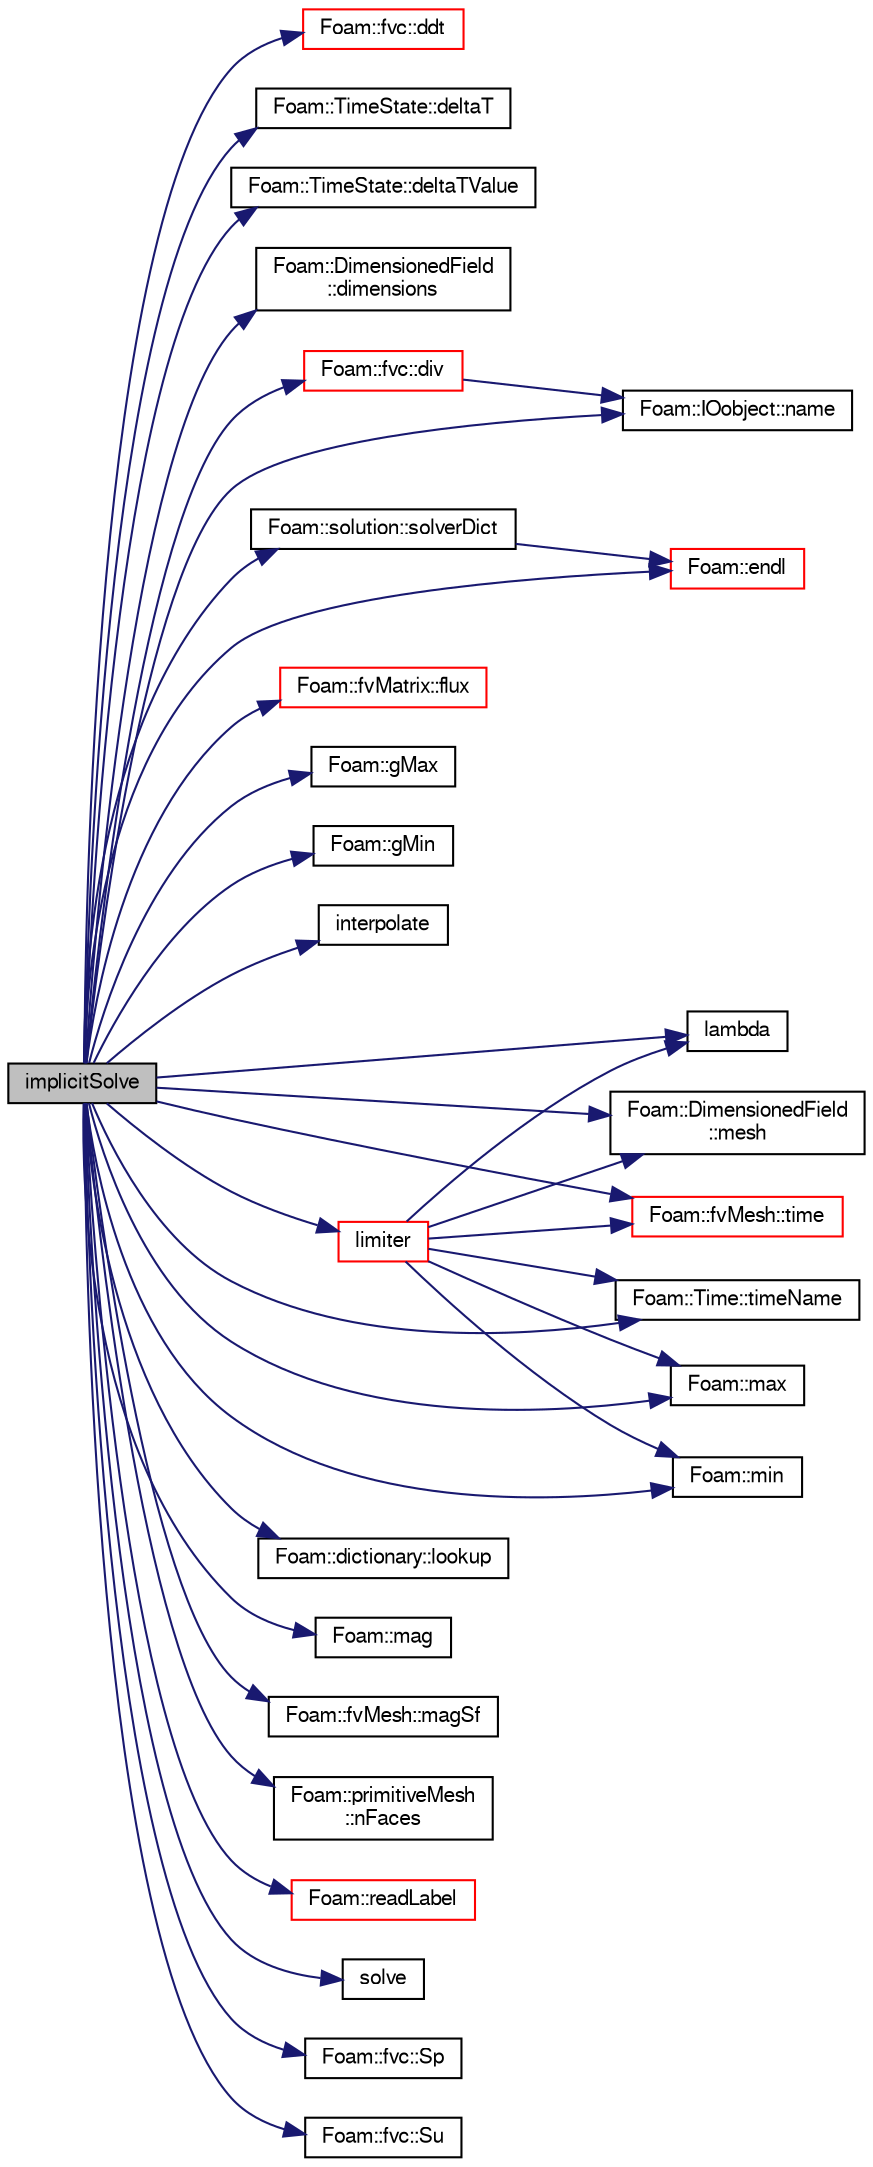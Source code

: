 digraph "implicitSolve"
{
  bgcolor="transparent";
  edge [fontname="FreeSans",fontsize="10",labelfontname="FreeSans",labelfontsize="10"];
  node [fontname="FreeSans",fontsize="10",shape=record];
  rankdir="LR";
  Node1 [label="implicitSolve",height=0.2,width=0.4,color="black", fillcolor="grey75", style="filled" fontcolor="black"];
  Node1 -> Node2 [color="midnightblue",fontsize="10",style="solid",fontname="FreeSans"];
  Node2 [label="Foam::fvc::ddt",height=0.2,width=0.4,color="red",URL="$a10271.html#a5dc871206ab86042756c8ccfdc5797ad"];
  Node1 -> Node3 [color="midnightblue",fontsize="10",style="solid",fontname="FreeSans"];
  Node3 [label="Foam::TimeState::deltaT",height=0.2,width=0.4,color="black",URL="$a02542.html#ab8414d012e25a94a0a5efdcfe14167e8",tooltip="Return time step. "];
  Node1 -> Node4 [color="midnightblue",fontsize="10",style="solid",fontname="FreeSans"];
  Node4 [label="Foam::TimeState::deltaTValue",height=0.2,width=0.4,color="black",URL="$a02542.html#a664afb7178a107bfcb662f688e0bcb62",tooltip="Return time step value. "];
  Node1 -> Node5 [color="midnightblue",fontsize="10",style="solid",fontname="FreeSans"];
  Node5 [label="Foam::DimensionedField\l::dimensions",height=0.2,width=0.4,color="black",URL="$a00511.html#a6098093e7de06370342a85cfae8b31f5",tooltip="Return dimensions. "];
  Node1 -> Node6 [color="midnightblue",fontsize="10",style="solid",fontname="FreeSans"];
  Node6 [label="Foam::fvc::div",height=0.2,width=0.4,color="red",URL="$a10271.html#a585533948ad80abfe589d920c641f251"];
  Node6 -> Node7 [color="midnightblue",fontsize="10",style="solid",fontname="FreeSans"];
  Node7 [label="Foam::IOobject::name",height=0.2,width=0.4,color="black",URL="$a01142.html#a75b72488d2e82151b025744974919d5d",tooltip="Return name. "];
  Node1 -> Node8 [color="midnightblue",fontsize="10",style="solid",fontname="FreeSans"];
  Node8 [label="Foam::endl",height=0.2,width=0.4,color="red",URL="$a10237.html#a2db8fe02a0d3909e9351bb4275b23ce4",tooltip="Add newline and flush stream. "];
  Node1 -> Node9 [color="midnightblue",fontsize="10",style="solid",fontname="FreeSans"];
  Node9 [label="Foam::fvMatrix::flux",height=0.2,width=0.4,color="red",URL="$a00850.html#a5e4227643f4fd605147b872caf525f1f",tooltip="Return the face-flux field from the matrix. "];
  Node1 -> Node10 [color="midnightblue",fontsize="10",style="solid",fontname="FreeSans"];
  Node10 [label="Foam::gMax",height=0.2,width=0.4,color="black",URL="$a10237.html#ae8d631fb8e841947408bb711abfb1e67"];
  Node1 -> Node11 [color="midnightblue",fontsize="10",style="solid",fontname="FreeSans"];
  Node11 [label="Foam::gMin",height=0.2,width=0.4,color="black",URL="$a10237.html#aca330ee6cfe7d602300dbc5905f8c9f6"];
  Node1 -> Node12 [color="midnightblue",fontsize="10",style="solid",fontname="FreeSans"];
  Node12 [label="interpolate",height=0.2,width=0.4,color="black",URL="$a10293.html#a4d62f21551985d814104861e7c1d9b4f"];
  Node1 -> Node13 [color="midnightblue",fontsize="10",style="solid",fontname="FreeSans"];
  Node13 [label="lambda",height=0.2,width=0.4,color="black",URL="$a04065.html#ac90f959a4cd5bd0bc0d60e8c9fe14021"];
  Node1 -> Node14 [color="midnightblue",fontsize="10",style="solid",fontname="FreeSans"];
  Node14 [label="limiter",height=0.2,width=0.4,color="red",URL="$a10293.html#ae90eb6b771613f9ffe9bbe814bc2d479"];
  Node14 -> Node15 [color="midnightblue",fontsize="10",style="solid",fontname="FreeSans"];
  Node15 [label="Foam::DimensionedField\l::mesh",height=0.2,width=0.4,color="black",URL="$a00511.html#abdefa6904b53f35c49185ee1cb3d1800",tooltip="Return mesh. "];
  Node14 -> Node13 [color="midnightblue",fontsize="10",style="solid",fontname="FreeSans"];
  Node14 -> Node16 [color="midnightblue",fontsize="10",style="solid",fontname="FreeSans"];
  Node16 [label="Foam::fvMesh::time",height=0.2,width=0.4,color="red",URL="$a00851.html#a48fcf6de2789aff6b430b5fc1a05693f",tooltip="Return the top-level database. "];
  Node14 -> Node17 [color="midnightblue",fontsize="10",style="solid",fontname="FreeSans"];
  Node17 [label="Foam::Time::timeName",height=0.2,width=0.4,color="black",URL="$a02535.html#ad9d86fef6eca18797c786726cf925179",tooltip="Return time name of given scalar time. "];
  Node14 -> Node18 [color="midnightblue",fontsize="10",style="solid",fontname="FreeSans"];
  Node18 [label="Foam::max",height=0.2,width=0.4,color="black",URL="$a10237.html#ac993e906cf2774ae77e666bc24e81733"];
  Node14 -> Node19 [color="midnightblue",fontsize="10",style="solid",fontname="FreeSans"];
  Node19 [label="Foam::min",height=0.2,width=0.4,color="black",URL="$a10237.html#a253e112ad2d56d96230ff39ea7f442dc"];
  Node1 -> Node20 [color="midnightblue",fontsize="10",style="solid",fontname="FreeSans"];
  Node20 [label="Foam::dictionary::lookup",height=0.2,width=0.4,color="black",URL="$a00502.html#a8baab402d653d6e789f67c57e23a5b59",tooltip="Find and return an entry data stream. "];
  Node1 -> Node21 [color="midnightblue",fontsize="10",style="solid",fontname="FreeSans"];
  Node21 [label="Foam::mag",height=0.2,width=0.4,color="black",URL="$a10237.html#a929da2a3fdcf3dacbbe0487d3a330dae"];
  Node1 -> Node22 [color="midnightblue",fontsize="10",style="solid",fontname="FreeSans"];
  Node22 [label="Foam::fvMesh::magSf",height=0.2,width=0.4,color="black",URL="$a00851.html#abe570f4831157153654b9ffb2676214f",tooltip="Return cell face area magnitudes. "];
  Node1 -> Node18 [color="midnightblue",fontsize="10",style="solid",fontname="FreeSans"];
  Node1 -> Node15 [color="midnightblue",fontsize="10",style="solid",fontname="FreeSans"];
  Node1 -> Node19 [color="midnightblue",fontsize="10",style="solid",fontname="FreeSans"];
  Node1 -> Node7 [color="midnightblue",fontsize="10",style="solid",fontname="FreeSans"];
  Node1 -> Node23 [color="midnightblue",fontsize="10",style="solid",fontname="FreeSans"];
  Node23 [label="Foam::primitiveMesh\l::nFaces",height=0.2,width=0.4,color="black",URL="$a01911.html#a9be088de373a98524a153de7da0e92e8"];
  Node1 -> Node24 [color="midnightblue",fontsize="10",style="solid",fontname="FreeSans"];
  Node24 [label="Foam::readLabel",height=0.2,width=0.4,color="red",URL="$a10237.html#abb09fbcf651d29208982dd7a601b606f"];
  Node1 -> Node25 [color="midnightblue",fontsize="10",style="solid",fontname="FreeSans"];
  Node25 [label="solve",height=0.2,width=0.4,color="black",URL="$a04632.html#a431d981b59b387621eb5f71c7e92d5ba"];
  Node1 -> Node26 [color="midnightblue",fontsize="10",style="solid",fontname="FreeSans"];
  Node26 [label="Foam::solution::solverDict",height=0.2,width=0.4,color="black",URL="$a02310.html#a123ac399dc7d6918c1c196ee40c6b364",tooltip="Return the solver controls dictionary for the given field. "];
  Node26 -> Node8 [color="midnightblue",fontsize="10",style="solid",fontname="FreeSans"];
  Node1 -> Node27 [color="midnightblue",fontsize="10",style="solid",fontname="FreeSans"];
  Node27 [label="Foam::fvc::Sp",height=0.2,width=0.4,color="black",URL="$a10271.html#acb372005d973de14c63c97ba57a82d99"];
  Node1 -> Node28 [color="midnightblue",fontsize="10",style="solid",fontname="FreeSans"];
  Node28 [label="Foam::fvc::Su",height=0.2,width=0.4,color="black",URL="$a10271.html#ac92e296062b7b025a96b82351c1d9b89"];
  Node1 -> Node16 [color="midnightblue",fontsize="10",style="solid",fontname="FreeSans"];
  Node1 -> Node17 [color="midnightblue",fontsize="10",style="solid",fontname="FreeSans"];
}

